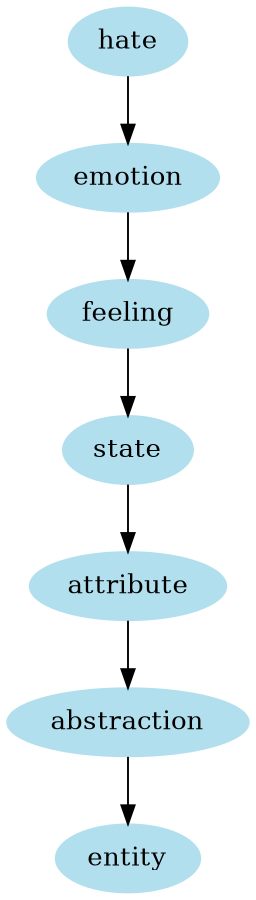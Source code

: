 digraph unix {
	node [color=lightblue2 style=filled]
	size="6,6"
	hate -> emotion
	emotion -> feeling
	feeling -> state
	state -> attribute
	attribute -> abstraction
	abstraction -> entity
}

